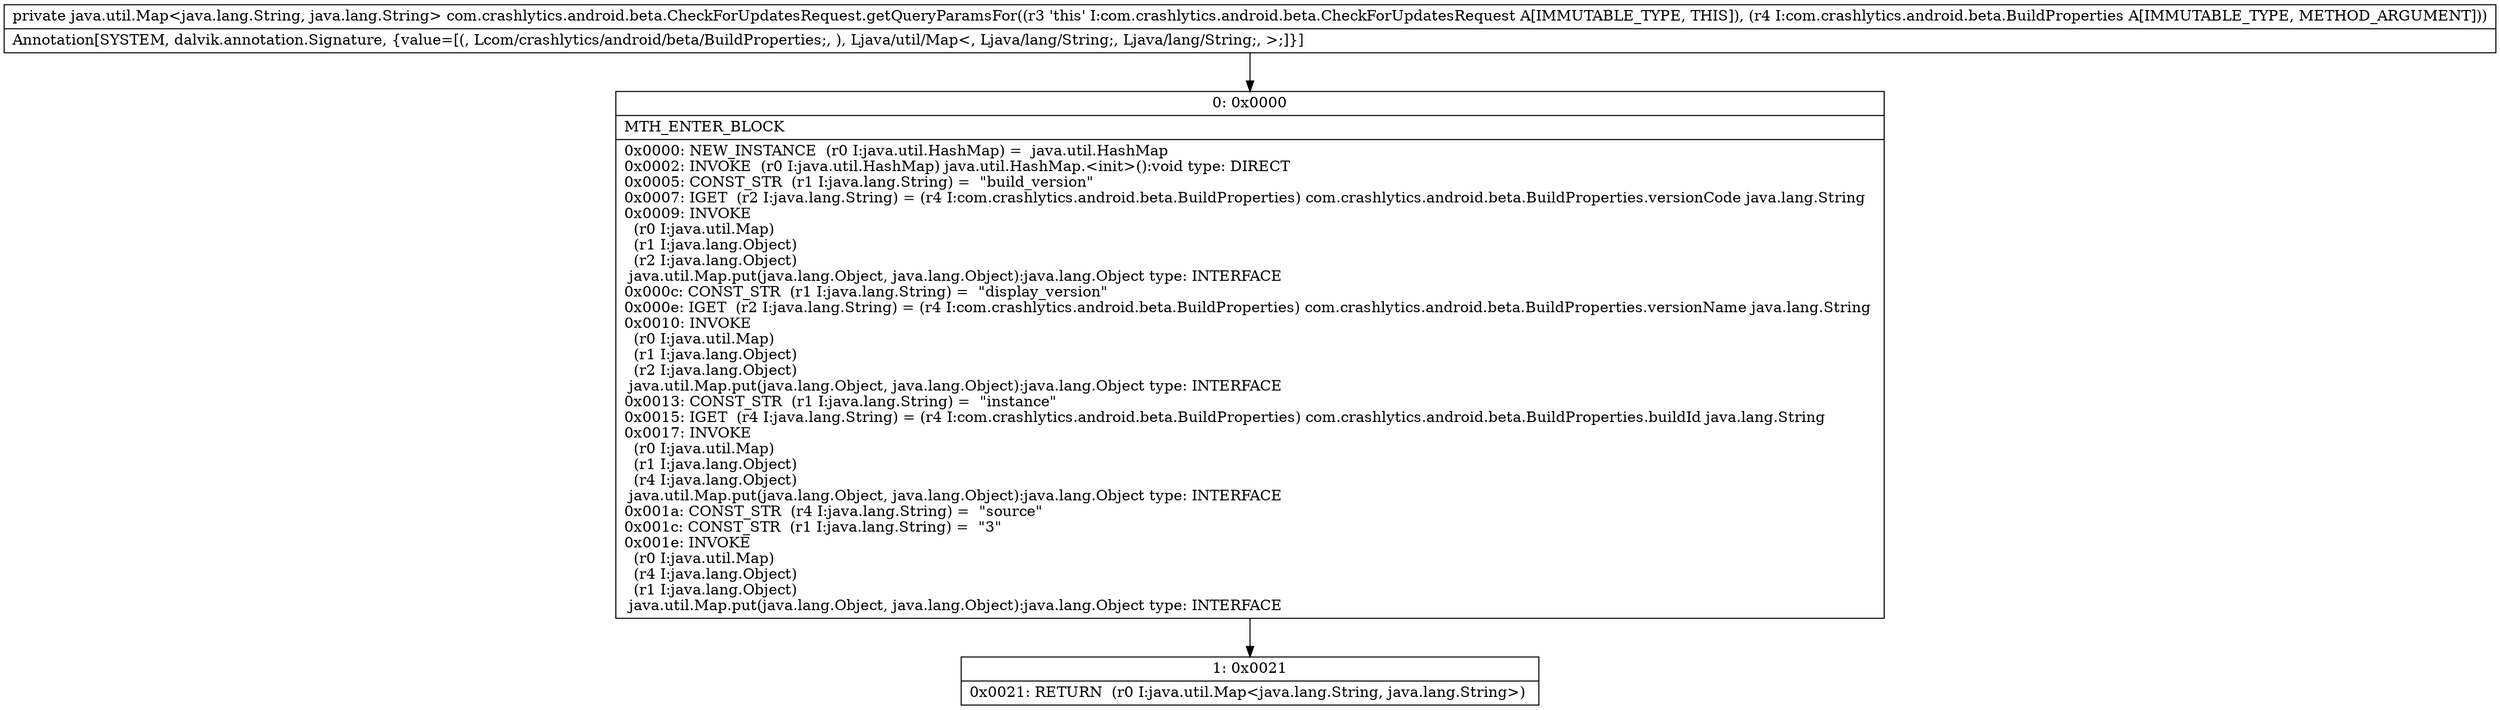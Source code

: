 digraph "CFG forcom.crashlytics.android.beta.CheckForUpdatesRequest.getQueryParamsFor(Lcom\/crashlytics\/android\/beta\/BuildProperties;)Ljava\/util\/Map;" {
Node_0 [shape=record,label="{0\:\ 0x0000|MTH_ENTER_BLOCK\l|0x0000: NEW_INSTANCE  (r0 I:java.util.HashMap) =  java.util.HashMap \l0x0002: INVOKE  (r0 I:java.util.HashMap) java.util.HashMap.\<init\>():void type: DIRECT \l0x0005: CONST_STR  (r1 I:java.lang.String) =  \"build_version\" \l0x0007: IGET  (r2 I:java.lang.String) = (r4 I:com.crashlytics.android.beta.BuildProperties) com.crashlytics.android.beta.BuildProperties.versionCode java.lang.String \l0x0009: INVOKE  \l  (r0 I:java.util.Map)\l  (r1 I:java.lang.Object)\l  (r2 I:java.lang.Object)\l java.util.Map.put(java.lang.Object, java.lang.Object):java.lang.Object type: INTERFACE \l0x000c: CONST_STR  (r1 I:java.lang.String) =  \"display_version\" \l0x000e: IGET  (r2 I:java.lang.String) = (r4 I:com.crashlytics.android.beta.BuildProperties) com.crashlytics.android.beta.BuildProperties.versionName java.lang.String \l0x0010: INVOKE  \l  (r0 I:java.util.Map)\l  (r1 I:java.lang.Object)\l  (r2 I:java.lang.Object)\l java.util.Map.put(java.lang.Object, java.lang.Object):java.lang.Object type: INTERFACE \l0x0013: CONST_STR  (r1 I:java.lang.String) =  \"instance\" \l0x0015: IGET  (r4 I:java.lang.String) = (r4 I:com.crashlytics.android.beta.BuildProperties) com.crashlytics.android.beta.BuildProperties.buildId java.lang.String \l0x0017: INVOKE  \l  (r0 I:java.util.Map)\l  (r1 I:java.lang.Object)\l  (r4 I:java.lang.Object)\l java.util.Map.put(java.lang.Object, java.lang.Object):java.lang.Object type: INTERFACE \l0x001a: CONST_STR  (r4 I:java.lang.String) =  \"source\" \l0x001c: CONST_STR  (r1 I:java.lang.String) =  \"3\" \l0x001e: INVOKE  \l  (r0 I:java.util.Map)\l  (r4 I:java.lang.Object)\l  (r1 I:java.lang.Object)\l java.util.Map.put(java.lang.Object, java.lang.Object):java.lang.Object type: INTERFACE \l}"];
Node_1 [shape=record,label="{1\:\ 0x0021|0x0021: RETURN  (r0 I:java.util.Map\<java.lang.String, java.lang.String\>) \l}"];
MethodNode[shape=record,label="{private java.util.Map\<java.lang.String, java.lang.String\> com.crashlytics.android.beta.CheckForUpdatesRequest.getQueryParamsFor((r3 'this' I:com.crashlytics.android.beta.CheckForUpdatesRequest A[IMMUTABLE_TYPE, THIS]), (r4 I:com.crashlytics.android.beta.BuildProperties A[IMMUTABLE_TYPE, METHOD_ARGUMENT]))  | Annotation[SYSTEM, dalvik.annotation.Signature, \{value=[(, Lcom\/crashlytics\/android\/beta\/BuildProperties;, ), Ljava\/util\/Map\<, Ljava\/lang\/String;, Ljava\/lang\/String;, \>;]\}]\l}"];
MethodNode -> Node_0;
Node_0 -> Node_1;
}

